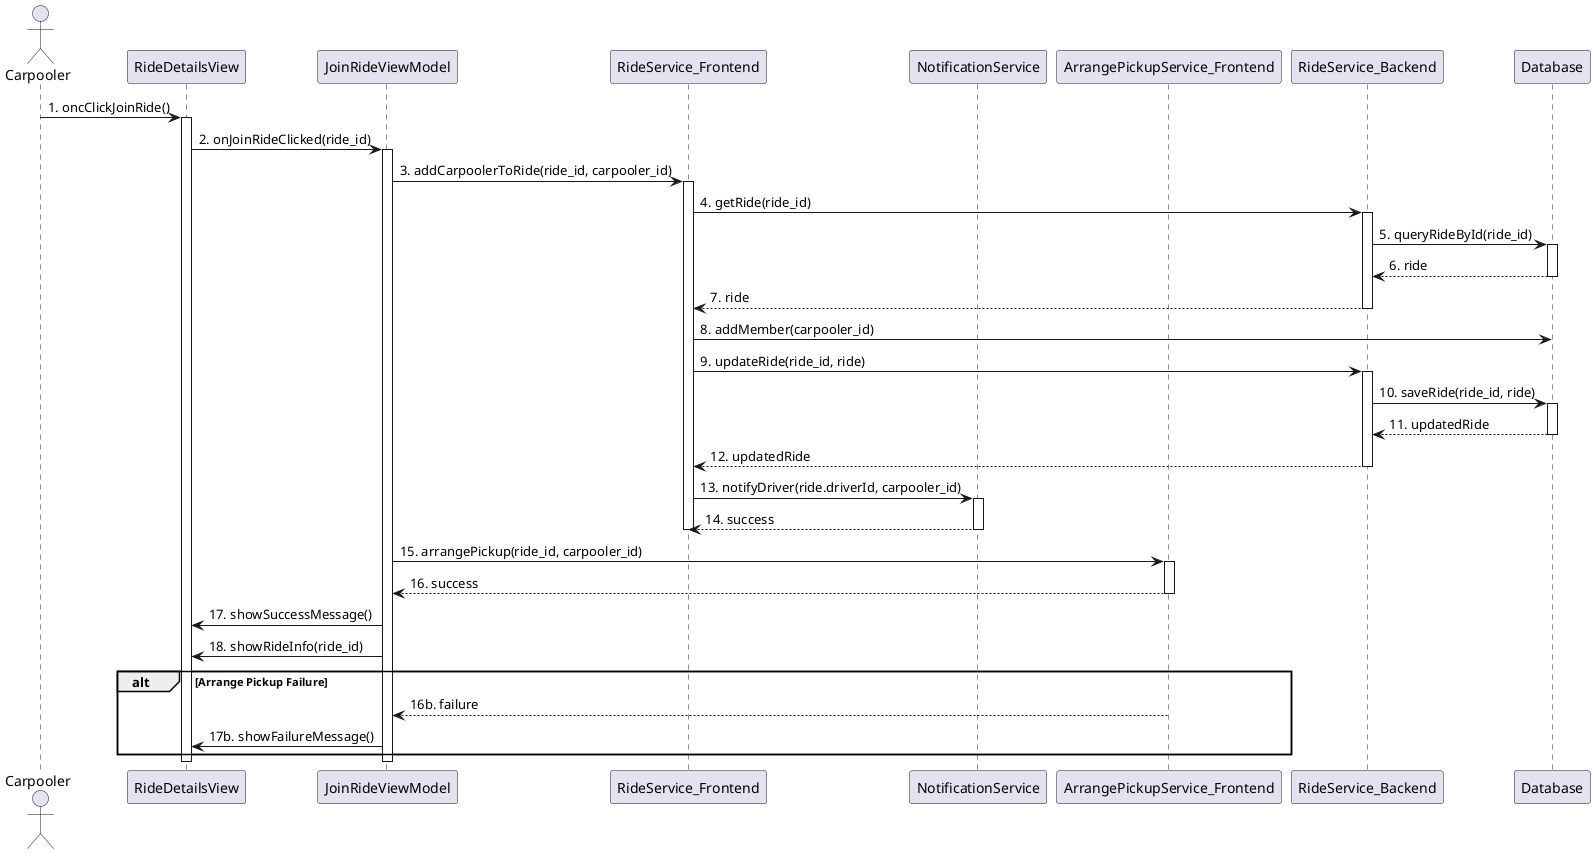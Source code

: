 @startuml
actor Carpooler
participant "RideDetailsView" as View
participant "JoinRideViewModel" as ViewModel
participant "RideService_Frontend" as RideService_Frontend
participant "NotificationService" as NotificationService
participant "ArrangePickupService_Frontend" as PickupService_Frontend
participant "RideService_Backend" as RideService_Backend
participant "Database" as DB

Carpooler -> View: 1. oncClickJoinRide()
activate View
View -> ViewModel: 2. onJoinRideClicked(ride_id)
activate ViewModel

box "Main Course of Events (Success Path)"
  ViewModel -> RideService_Frontend: 3. addCarpoolerToRide(ride_id, carpooler_id)
  activate RideService_Frontend

  RideService_Frontend -> RideService_Backend: 4. getRide(ride_id)
  activate RideService_Backend
  RideService_Backend -> DB: 5. queryRideById(ride_id)
  activate DB
  DB --> RideService_Backend: 6. ride
  deactivate DB
  RideService_Backend --> RideService_Frontend: 7. ride
  deactivate RideService_Backend

  RideService_Frontend -> DB: 8. addMember(carpooler_id)
  RideService_Frontend -> RideService_Backend: 9. updateRide(ride_id, ride)
  activate RideService_Backend
  RideService_Backend -> DB: 10. saveRide(ride_id, ride)
  activate DB
  DB --> RideService_Backend: 11. updatedRide
  deactivate DB
  RideService_Backend --> RideService_Frontend: 12. updatedRide
  deactivate RideService_Backend

  RideService_Frontend -> NotificationService: 13. notifyDriver(ride.driverId, carpooler_id)
  activate NotificationService
  NotificationService --> RideService_Frontend: 14. success
  deactivate NotificationService
  deactivate RideService_Frontend

  ViewModel -> PickupService_Frontend: 15. arrangePickup(ride_id, carpooler_id)
  activate PickupService_Frontend
end box

box "Success Continuation"
  PickupService_Frontend --> ViewModel: 16. success
  deactivate PickupService_Frontend
  ViewModel -> View: 17. showSuccessMessage()
  ViewModel -> View: 18. showRideInfo(ride_id)
end box

alt Arrange Pickup Failure
  box "Alternative Course (Failure)"
    PickupService_Frontend --> ViewModel: 16b. failure
    deactivate PickupService_Frontend
    ViewModel -> View: 17b. showFailureMessage()
  end box
end

deactivate ViewModel
deactivate View
@enduml
